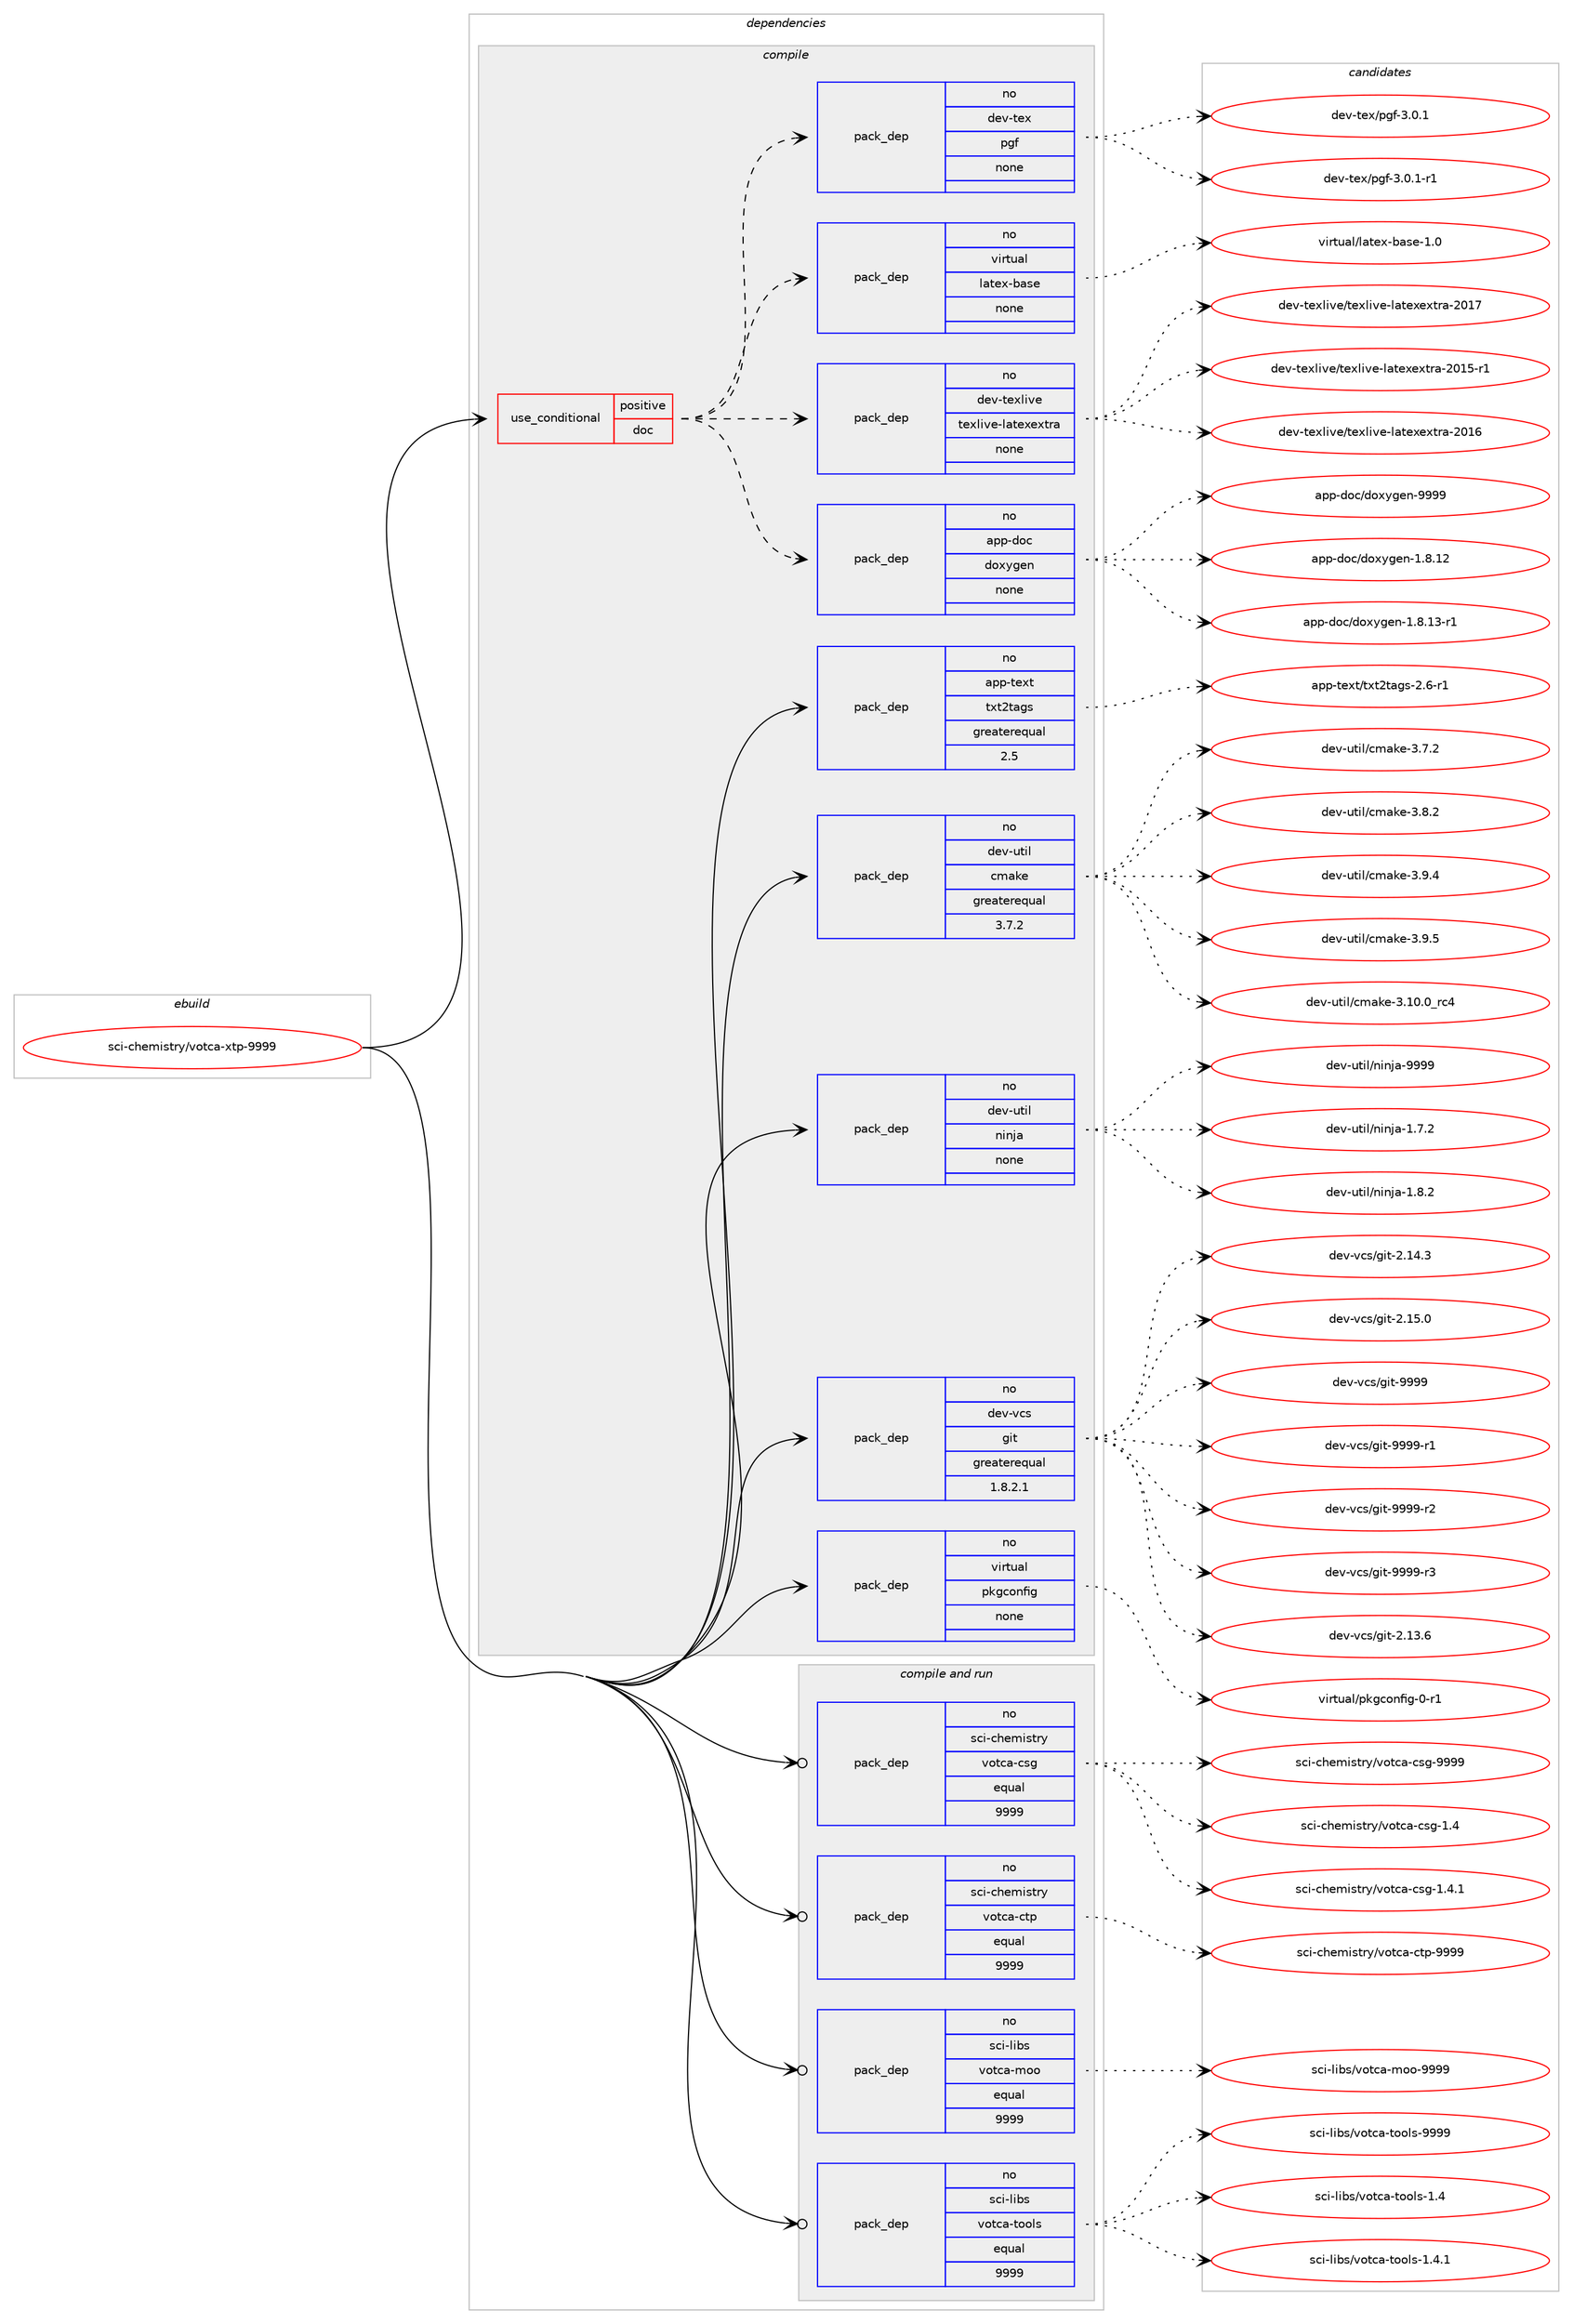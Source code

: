 digraph prolog {

# *************
# Graph options
# *************

newrank=true;
concentrate=true;
compound=true;
graph [rankdir=LR,fontname=Helvetica,fontsize=10,ranksep=1.5];#, ranksep=2.5, nodesep=0.2];
edge  [arrowhead=vee];
node  [fontname=Helvetica,fontsize=10];

# **********
# The ebuild
# **********

subgraph cluster_leftcol {
color=gray;
rank=same;
label=<<i>ebuild</i>>;
id [label="sci-chemistry/votca-xtp-9999", color=red, width=4, href="../sci-chemistry/votca-xtp-9999.svg"];
}

# ****************
# The dependencies
# ****************

subgraph cluster_midcol {
color=gray;
label=<<i>dependencies</i>>;
subgraph cluster_compile {
fillcolor="#eeeeee";
style=filled;
label=<<i>compile</i>>;
subgraph cond109756 {
dependency447310 [label=<<TABLE BORDER="0" CELLBORDER="1" CELLSPACING="0" CELLPADDING="4"><TR><TD ROWSPAN="3" CELLPADDING="10">use_conditional</TD></TR><TR><TD>positive</TD></TR><TR><TD>doc</TD></TR></TABLE>>, shape=none, color=red];
subgraph pack329775 {
dependency447311 [label=<<TABLE BORDER="0" CELLBORDER="1" CELLSPACING="0" CELLPADDING="4" WIDTH="220"><TR><TD ROWSPAN="6" CELLPADDING="30">pack_dep</TD></TR><TR><TD WIDTH="110">no</TD></TR><TR><TD>app-doc</TD></TR><TR><TD>doxygen</TD></TR><TR><TD>none</TD></TR><TR><TD></TD></TR></TABLE>>, shape=none, color=blue];
}
dependency447310:e -> dependency447311:w [weight=20,style="dashed",arrowhead="vee"];
subgraph pack329776 {
dependency447312 [label=<<TABLE BORDER="0" CELLBORDER="1" CELLSPACING="0" CELLPADDING="4" WIDTH="220"><TR><TD ROWSPAN="6" CELLPADDING="30">pack_dep</TD></TR><TR><TD WIDTH="110">no</TD></TR><TR><TD>dev-texlive</TD></TR><TR><TD>texlive-latexextra</TD></TR><TR><TD>none</TD></TR><TR><TD></TD></TR></TABLE>>, shape=none, color=blue];
}
dependency447310:e -> dependency447312:w [weight=20,style="dashed",arrowhead="vee"];
subgraph pack329777 {
dependency447313 [label=<<TABLE BORDER="0" CELLBORDER="1" CELLSPACING="0" CELLPADDING="4" WIDTH="220"><TR><TD ROWSPAN="6" CELLPADDING="30">pack_dep</TD></TR><TR><TD WIDTH="110">no</TD></TR><TR><TD>virtual</TD></TR><TR><TD>latex-base</TD></TR><TR><TD>none</TD></TR><TR><TD></TD></TR></TABLE>>, shape=none, color=blue];
}
dependency447310:e -> dependency447313:w [weight=20,style="dashed",arrowhead="vee"];
subgraph pack329778 {
dependency447314 [label=<<TABLE BORDER="0" CELLBORDER="1" CELLSPACING="0" CELLPADDING="4" WIDTH="220"><TR><TD ROWSPAN="6" CELLPADDING="30">pack_dep</TD></TR><TR><TD WIDTH="110">no</TD></TR><TR><TD>dev-tex</TD></TR><TR><TD>pgf</TD></TR><TR><TD>none</TD></TR><TR><TD></TD></TR></TABLE>>, shape=none, color=blue];
}
dependency447310:e -> dependency447314:w [weight=20,style="dashed",arrowhead="vee"];
}
id:e -> dependency447310:w [weight=20,style="solid",arrowhead="vee"];
subgraph pack329779 {
dependency447315 [label=<<TABLE BORDER="0" CELLBORDER="1" CELLSPACING="0" CELLPADDING="4" WIDTH="220"><TR><TD ROWSPAN="6" CELLPADDING="30">pack_dep</TD></TR><TR><TD WIDTH="110">no</TD></TR><TR><TD>app-text</TD></TR><TR><TD>txt2tags</TD></TR><TR><TD>greaterequal</TD></TR><TR><TD>2.5</TD></TR></TABLE>>, shape=none, color=blue];
}
id:e -> dependency447315:w [weight=20,style="solid",arrowhead="vee"];
subgraph pack329780 {
dependency447316 [label=<<TABLE BORDER="0" CELLBORDER="1" CELLSPACING="0" CELLPADDING="4" WIDTH="220"><TR><TD ROWSPAN="6" CELLPADDING="30">pack_dep</TD></TR><TR><TD WIDTH="110">no</TD></TR><TR><TD>dev-util</TD></TR><TR><TD>cmake</TD></TR><TR><TD>greaterequal</TD></TR><TR><TD>3.7.2</TD></TR></TABLE>>, shape=none, color=blue];
}
id:e -> dependency447316:w [weight=20,style="solid",arrowhead="vee"];
subgraph pack329781 {
dependency447317 [label=<<TABLE BORDER="0" CELLBORDER="1" CELLSPACING="0" CELLPADDING="4" WIDTH="220"><TR><TD ROWSPAN="6" CELLPADDING="30">pack_dep</TD></TR><TR><TD WIDTH="110">no</TD></TR><TR><TD>dev-util</TD></TR><TR><TD>ninja</TD></TR><TR><TD>none</TD></TR><TR><TD></TD></TR></TABLE>>, shape=none, color=blue];
}
id:e -> dependency447317:w [weight=20,style="solid",arrowhead="vee"];
subgraph pack329782 {
dependency447318 [label=<<TABLE BORDER="0" CELLBORDER="1" CELLSPACING="0" CELLPADDING="4" WIDTH="220"><TR><TD ROWSPAN="6" CELLPADDING="30">pack_dep</TD></TR><TR><TD WIDTH="110">no</TD></TR><TR><TD>dev-vcs</TD></TR><TR><TD>git</TD></TR><TR><TD>greaterequal</TD></TR><TR><TD>1.8.2.1</TD></TR></TABLE>>, shape=none, color=blue];
}
id:e -> dependency447318:w [weight=20,style="solid",arrowhead="vee"];
subgraph pack329783 {
dependency447319 [label=<<TABLE BORDER="0" CELLBORDER="1" CELLSPACING="0" CELLPADDING="4" WIDTH="220"><TR><TD ROWSPAN="6" CELLPADDING="30">pack_dep</TD></TR><TR><TD WIDTH="110">no</TD></TR><TR><TD>virtual</TD></TR><TR><TD>pkgconfig</TD></TR><TR><TD>none</TD></TR><TR><TD></TD></TR></TABLE>>, shape=none, color=blue];
}
id:e -> dependency447319:w [weight=20,style="solid",arrowhead="vee"];
}
subgraph cluster_compileandrun {
fillcolor="#eeeeee";
style=filled;
label=<<i>compile and run</i>>;
subgraph pack329784 {
dependency447320 [label=<<TABLE BORDER="0" CELLBORDER="1" CELLSPACING="0" CELLPADDING="4" WIDTH="220"><TR><TD ROWSPAN="6" CELLPADDING="30">pack_dep</TD></TR><TR><TD WIDTH="110">no</TD></TR><TR><TD>sci-chemistry</TD></TR><TR><TD>votca-csg</TD></TR><TR><TD>equal</TD></TR><TR><TD>9999</TD></TR></TABLE>>, shape=none, color=blue];
}
id:e -> dependency447320:w [weight=20,style="solid",arrowhead="odotvee"];
subgraph pack329785 {
dependency447321 [label=<<TABLE BORDER="0" CELLBORDER="1" CELLSPACING="0" CELLPADDING="4" WIDTH="220"><TR><TD ROWSPAN="6" CELLPADDING="30">pack_dep</TD></TR><TR><TD WIDTH="110">no</TD></TR><TR><TD>sci-chemistry</TD></TR><TR><TD>votca-ctp</TD></TR><TR><TD>equal</TD></TR><TR><TD>9999</TD></TR></TABLE>>, shape=none, color=blue];
}
id:e -> dependency447321:w [weight=20,style="solid",arrowhead="odotvee"];
subgraph pack329786 {
dependency447322 [label=<<TABLE BORDER="0" CELLBORDER="1" CELLSPACING="0" CELLPADDING="4" WIDTH="220"><TR><TD ROWSPAN="6" CELLPADDING="30">pack_dep</TD></TR><TR><TD WIDTH="110">no</TD></TR><TR><TD>sci-libs</TD></TR><TR><TD>votca-moo</TD></TR><TR><TD>equal</TD></TR><TR><TD>9999</TD></TR></TABLE>>, shape=none, color=blue];
}
id:e -> dependency447322:w [weight=20,style="solid",arrowhead="odotvee"];
subgraph pack329787 {
dependency447323 [label=<<TABLE BORDER="0" CELLBORDER="1" CELLSPACING="0" CELLPADDING="4" WIDTH="220"><TR><TD ROWSPAN="6" CELLPADDING="30">pack_dep</TD></TR><TR><TD WIDTH="110">no</TD></TR><TR><TD>sci-libs</TD></TR><TR><TD>votca-tools</TD></TR><TR><TD>equal</TD></TR><TR><TD>9999</TD></TR></TABLE>>, shape=none, color=blue];
}
id:e -> dependency447323:w [weight=20,style="solid",arrowhead="odotvee"];
}
subgraph cluster_run {
fillcolor="#eeeeee";
style=filled;
label=<<i>run</i>>;
}
}

# **************
# The candidates
# **************

subgraph cluster_choices {
rank=same;
color=gray;
label=<<i>candidates</i>>;

subgraph choice329775 {
color=black;
nodesep=1;
choice9711211245100111994710011112012110310111045494656464950 [label="app-doc/doxygen-1.8.12", color=red, width=4,href="../app-doc/doxygen-1.8.12.svg"];
choice97112112451001119947100111120121103101110454946564649514511449 [label="app-doc/doxygen-1.8.13-r1", color=red, width=4,href="../app-doc/doxygen-1.8.13-r1.svg"];
choice971121124510011199471001111201211031011104557575757 [label="app-doc/doxygen-9999", color=red, width=4,href="../app-doc/doxygen-9999.svg"];
dependency447311:e -> choice9711211245100111994710011112012110310111045494656464950:w [style=dotted,weight="100"];
dependency447311:e -> choice97112112451001119947100111120121103101110454946564649514511449:w [style=dotted,weight="100"];
dependency447311:e -> choice971121124510011199471001111201211031011104557575757:w [style=dotted,weight="100"];
}
subgraph choice329776 {
color=black;
nodesep=1;
choice100101118451161011201081051181014711610112010810511810145108971161011201011201161149745504849534511449 [label="dev-texlive/texlive-latexextra-2015-r1", color=red, width=4,href="../dev-texlive/texlive-latexextra-2015-r1.svg"];
choice10010111845116101120108105118101471161011201081051181014510897116101120101120116114974550484954 [label="dev-texlive/texlive-latexextra-2016", color=red, width=4,href="../dev-texlive/texlive-latexextra-2016.svg"];
choice10010111845116101120108105118101471161011201081051181014510897116101120101120116114974550484955 [label="dev-texlive/texlive-latexextra-2017", color=red, width=4,href="../dev-texlive/texlive-latexextra-2017.svg"];
dependency447312:e -> choice100101118451161011201081051181014711610112010810511810145108971161011201011201161149745504849534511449:w [style=dotted,weight="100"];
dependency447312:e -> choice10010111845116101120108105118101471161011201081051181014510897116101120101120116114974550484954:w [style=dotted,weight="100"];
dependency447312:e -> choice10010111845116101120108105118101471161011201081051181014510897116101120101120116114974550484955:w [style=dotted,weight="100"];
}
subgraph choice329777 {
color=black;
nodesep=1;
choice11810511411611797108471089711610112045989711510145494648 [label="virtual/latex-base-1.0", color=red, width=4,href="../virtual/latex-base-1.0.svg"];
dependency447313:e -> choice11810511411611797108471089711610112045989711510145494648:w [style=dotted,weight="100"];
}
subgraph choice329778 {
color=black;
nodesep=1;
choice1001011184511610112047112103102455146484649 [label="dev-tex/pgf-3.0.1", color=red, width=4,href="../dev-tex/pgf-3.0.1.svg"];
choice10010111845116101120471121031024551464846494511449 [label="dev-tex/pgf-3.0.1-r1", color=red, width=4,href="../dev-tex/pgf-3.0.1-r1.svg"];
dependency447314:e -> choice1001011184511610112047112103102455146484649:w [style=dotted,weight="100"];
dependency447314:e -> choice10010111845116101120471121031024551464846494511449:w [style=dotted,weight="100"];
}
subgraph choice329779 {
color=black;
nodesep=1;
choice9711211245116101120116471161201165011697103115455046544511449 [label="app-text/txt2tags-2.6-r1", color=red, width=4,href="../app-text/txt2tags-2.6-r1.svg"];
dependency447315:e -> choice9711211245116101120116471161201165011697103115455046544511449:w [style=dotted,weight="100"];
}
subgraph choice329780 {
color=black;
nodesep=1;
choice1001011184511711610510847991099710710145514649484648951149952 [label="dev-util/cmake-3.10.0_rc4", color=red, width=4,href="../dev-util/cmake-3.10.0_rc4.svg"];
choice10010111845117116105108479910997107101455146554650 [label="dev-util/cmake-3.7.2", color=red, width=4,href="../dev-util/cmake-3.7.2.svg"];
choice10010111845117116105108479910997107101455146564650 [label="dev-util/cmake-3.8.2", color=red, width=4,href="../dev-util/cmake-3.8.2.svg"];
choice10010111845117116105108479910997107101455146574652 [label="dev-util/cmake-3.9.4", color=red, width=4,href="../dev-util/cmake-3.9.4.svg"];
choice10010111845117116105108479910997107101455146574653 [label="dev-util/cmake-3.9.5", color=red, width=4,href="../dev-util/cmake-3.9.5.svg"];
dependency447316:e -> choice1001011184511711610510847991099710710145514649484648951149952:w [style=dotted,weight="100"];
dependency447316:e -> choice10010111845117116105108479910997107101455146554650:w [style=dotted,weight="100"];
dependency447316:e -> choice10010111845117116105108479910997107101455146564650:w [style=dotted,weight="100"];
dependency447316:e -> choice10010111845117116105108479910997107101455146574652:w [style=dotted,weight="100"];
dependency447316:e -> choice10010111845117116105108479910997107101455146574653:w [style=dotted,weight="100"];
}
subgraph choice329781 {
color=black;
nodesep=1;
choice100101118451171161051084711010511010697454946554650 [label="dev-util/ninja-1.7.2", color=red, width=4,href="../dev-util/ninja-1.7.2.svg"];
choice100101118451171161051084711010511010697454946564650 [label="dev-util/ninja-1.8.2", color=red, width=4,href="../dev-util/ninja-1.8.2.svg"];
choice1001011184511711610510847110105110106974557575757 [label="dev-util/ninja-9999", color=red, width=4,href="../dev-util/ninja-9999.svg"];
dependency447317:e -> choice100101118451171161051084711010511010697454946554650:w [style=dotted,weight="100"];
dependency447317:e -> choice100101118451171161051084711010511010697454946564650:w [style=dotted,weight="100"];
dependency447317:e -> choice1001011184511711610510847110105110106974557575757:w [style=dotted,weight="100"];
}
subgraph choice329782 {
color=black;
nodesep=1;
choice10010111845118991154710310511645504649514654 [label="dev-vcs/git-2.13.6", color=red, width=4,href="../dev-vcs/git-2.13.6.svg"];
choice10010111845118991154710310511645504649524651 [label="dev-vcs/git-2.14.3", color=red, width=4,href="../dev-vcs/git-2.14.3.svg"];
choice10010111845118991154710310511645504649534648 [label="dev-vcs/git-2.15.0", color=red, width=4,href="../dev-vcs/git-2.15.0.svg"];
choice1001011184511899115471031051164557575757 [label="dev-vcs/git-9999", color=red, width=4,href="../dev-vcs/git-9999.svg"];
choice10010111845118991154710310511645575757574511449 [label="dev-vcs/git-9999-r1", color=red, width=4,href="../dev-vcs/git-9999-r1.svg"];
choice10010111845118991154710310511645575757574511450 [label="dev-vcs/git-9999-r2", color=red, width=4,href="../dev-vcs/git-9999-r2.svg"];
choice10010111845118991154710310511645575757574511451 [label="dev-vcs/git-9999-r3", color=red, width=4,href="../dev-vcs/git-9999-r3.svg"];
dependency447318:e -> choice10010111845118991154710310511645504649514654:w [style=dotted,weight="100"];
dependency447318:e -> choice10010111845118991154710310511645504649524651:w [style=dotted,weight="100"];
dependency447318:e -> choice10010111845118991154710310511645504649534648:w [style=dotted,weight="100"];
dependency447318:e -> choice1001011184511899115471031051164557575757:w [style=dotted,weight="100"];
dependency447318:e -> choice10010111845118991154710310511645575757574511449:w [style=dotted,weight="100"];
dependency447318:e -> choice10010111845118991154710310511645575757574511450:w [style=dotted,weight="100"];
dependency447318:e -> choice10010111845118991154710310511645575757574511451:w [style=dotted,weight="100"];
}
subgraph choice329783 {
color=black;
nodesep=1;
choice11810511411611797108471121071039911111010210510345484511449 [label="virtual/pkgconfig-0-r1", color=red, width=4,href="../virtual/pkgconfig-0-r1.svg"];
dependency447319:e -> choice11810511411611797108471121071039911111010210510345484511449:w [style=dotted,weight="100"];
}
subgraph choice329784 {
color=black;
nodesep=1;
choice115991054599104101109105115116114121471181111169997459911510345494652 [label="sci-chemistry/votca-csg-1.4", color=red, width=4,href="../sci-chemistry/votca-csg-1.4.svg"];
choice1159910545991041011091051151161141214711811111699974599115103454946524649 [label="sci-chemistry/votca-csg-1.4.1", color=red, width=4,href="../sci-chemistry/votca-csg-1.4.1.svg"];
choice11599105459910410110910511511611412147118111116999745991151034557575757 [label="sci-chemistry/votca-csg-9999", color=red, width=4,href="../sci-chemistry/votca-csg-9999.svg"];
dependency447320:e -> choice115991054599104101109105115116114121471181111169997459911510345494652:w [style=dotted,weight="100"];
dependency447320:e -> choice1159910545991041011091051151161141214711811111699974599115103454946524649:w [style=dotted,weight="100"];
dependency447320:e -> choice11599105459910410110910511511611412147118111116999745991151034557575757:w [style=dotted,weight="100"];
}
subgraph choice329785 {
color=black;
nodesep=1;
choice11599105459910410110910511511611412147118111116999745991161124557575757 [label="sci-chemistry/votca-ctp-9999", color=red, width=4,href="../sci-chemistry/votca-ctp-9999.svg"];
dependency447321:e -> choice11599105459910410110910511511611412147118111116999745991161124557575757:w [style=dotted,weight="100"];
}
subgraph choice329786 {
color=black;
nodesep=1;
choice115991054510810598115471181111169997451091111114557575757 [label="sci-libs/votca-moo-9999", color=red, width=4,href="../sci-libs/votca-moo-9999.svg"];
dependency447322:e -> choice115991054510810598115471181111169997451091111114557575757:w [style=dotted,weight="100"];
}
subgraph choice329787 {
color=black;
nodesep=1;
choice1159910545108105981154711811111699974511611111110811545494652 [label="sci-libs/votca-tools-1.4", color=red, width=4,href="../sci-libs/votca-tools-1.4.svg"];
choice11599105451081059811547118111116999745116111111108115454946524649 [label="sci-libs/votca-tools-1.4.1", color=red, width=4,href="../sci-libs/votca-tools-1.4.1.svg"];
choice115991054510810598115471181111169997451161111111081154557575757 [label="sci-libs/votca-tools-9999", color=red, width=4,href="../sci-libs/votca-tools-9999.svg"];
dependency447323:e -> choice1159910545108105981154711811111699974511611111110811545494652:w [style=dotted,weight="100"];
dependency447323:e -> choice11599105451081059811547118111116999745116111111108115454946524649:w [style=dotted,weight="100"];
dependency447323:e -> choice115991054510810598115471181111169997451161111111081154557575757:w [style=dotted,weight="100"];
}
}

}
